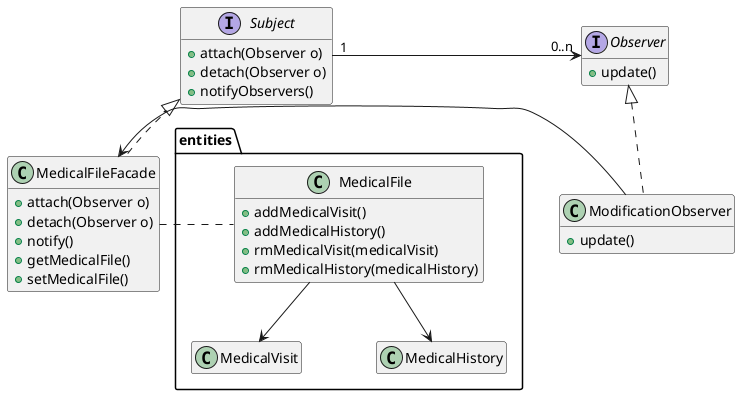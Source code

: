@startuml

skinparam nodesep 75
skinparam ranksep 50
hide empty members

together{
    interface Observer {
        +update()
    }

    class ModificationObserver {
        +update()
    }
}

interface Subject {
    +attach(Observer o) 
    +detach(Observer o)
    +notifyObservers()
}
together{
    class MedicalFileFacade {
        +attach(Observer o)
        +detach(Observer o)
        +notify()
        +getMedicalFile()
        +setMedicalFile()
    }


    package entities {
        class MedicalFile {
            +addMedicalVisit()
            +addMedicalHistory()
            +rmMedicalVisit(medicalVisit)
            +rmMedicalHistory(medicalHistory)
        }

        class MedicalVisit {
        }

        class MedicalHistory {
        }
    }
}

Subject "1" -> "0..n" Observer
Observer <|.. ModificationObserver
ModificationObserver -> MedicalFileFacade
Subject <|.. MedicalFileFacade

MedicalFileFacade . entities.MedicalFile
' MedicalFileFacade . entities.MedicalVisit
' MedicalFileFacade . entities.MedicalHistory

MedicalFile --> MedicalVisit
MedicalFile --> MedicalHistory

@enduml